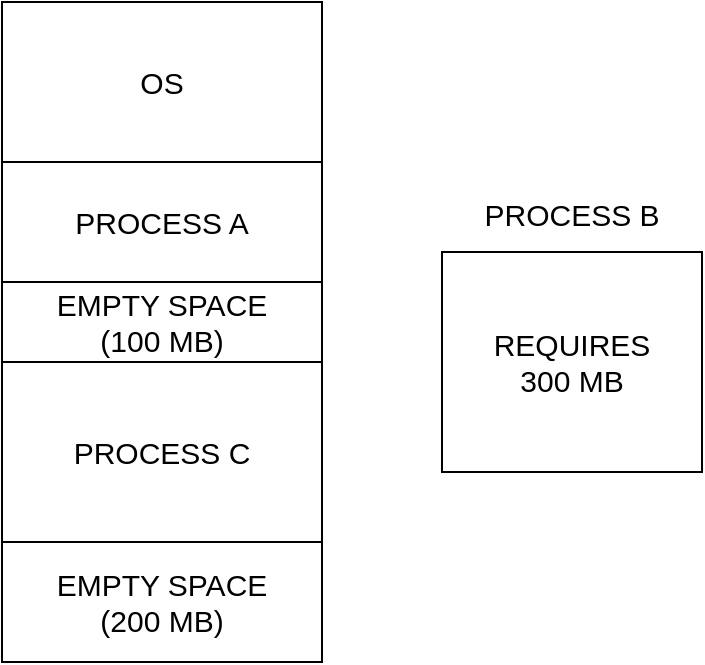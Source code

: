 <mxfile version="12.4.3" type="device" pages="1"><diagram id="J5Hhs7XPEM7fknoMrozP" name="Page-1"><mxGraphModel dx="866" dy="441" grid="1" gridSize="10" guides="1" tooltips="1" connect="1" arrows="1" fold="1" page="1" pageScale="1" pageWidth="850" pageHeight="1100" math="0" shadow="0"><root><mxCell id="0"/><mxCell id="1" parent="0"/><mxCell id="3-diJIYTlF2NAhn9aItn-10" value="" style="group;fontSize=15;" parent="1" vertex="1" connectable="0"><mxGeometry x="280" y="280" width="160" height="330" as="geometry"/></mxCell><mxCell id="3-diJIYTlF2NAhn9aItn-5" value="OS" style="rounded=0;whiteSpace=wrap;html=1;fontSize=15;" parent="3-diJIYTlF2NAhn9aItn-10" vertex="1"><mxGeometry width="160" height="80" as="geometry"/></mxCell><mxCell id="3-diJIYTlF2NAhn9aItn-6" value="PROCESS A" style="rounded=0;whiteSpace=wrap;html=1;fontSize=15;" parent="3-diJIYTlF2NAhn9aItn-10" vertex="1"><mxGeometry y="80" width="160" height="60" as="geometry"/></mxCell><mxCell id="3-diJIYTlF2NAhn9aItn-7" value="EMPTY SPACE&lt;br&gt;(100 MB)" style="rounded=0;whiteSpace=wrap;html=1;fontSize=15;" parent="3-diJIYTlF2NAhn9aItn-10" vertex="1"><mxGeometry y="140" width="160" height="40" as="geometry"/></mxCell><mxCell id="3-diJIYTlF2NAhn9aItn-8" value="PROCESS C" style="rounded=0;whiteSpace=wrap;html=1;fontSize=15;" parent="3-diJIYTlF2NAhn9aItn-10" vertex="1"><mxGeometry y="180" width="160" height="90" as="geometry"/></mxCell><mxCell id="3-diJIYTlF2NAhn9aItn-9" value="EMPTY SPACE&lt;br style=&quot;font-size: 15px;&quot;&gt;(200 MB)" style="rounded=0;whiteSpace=wrap;html=1;fontSize=15;" parent="3-diJIYTlF2NAhn9aItn-10" vertex="1"><mxGeometry y="270" width="160" height="60" as="geometry"/></mxCell><mxCell id="3-diJIYTlF2NAhn9aItn-21" value="" style="group;fontSize=15;" parent="1" vertex="1" connectable="0"><mxGeometry x="500" y="375" width="130" height="140" as="geometry"/></mxCell><mxCell id="3-diJIYTlF2NAhn9aItn-18" value="REQUIRES&lt;br style=&quot;font-size: 15px;&quot;&gt;300 MB" style="rounded=0;whiteSpace=wrap;html=1;fontSize=15;" parent="3-diJIYTlF2NAhn9aItn-21" vertex="1"><mxGeometry y="30" width="130" height="110" as="geometry"/></mxCell><mxCell id="3-diJIYTlF2NAhn9aItn-20" value="PROCESS B" style="text;html=1;strokeColor=none;fillColor=none;align=center;verticalAlign=middle;whiteSpace=wrap;rounded=0;fontSize=15;" parent="3-diJIYTlF2NAhn9aItn-21" vertex="1"><mxGeometry x="10.833" width="108.333" height="21.538" as="geometry"/></mxCell></root></mxGraphModel></diagram></mxfile>
